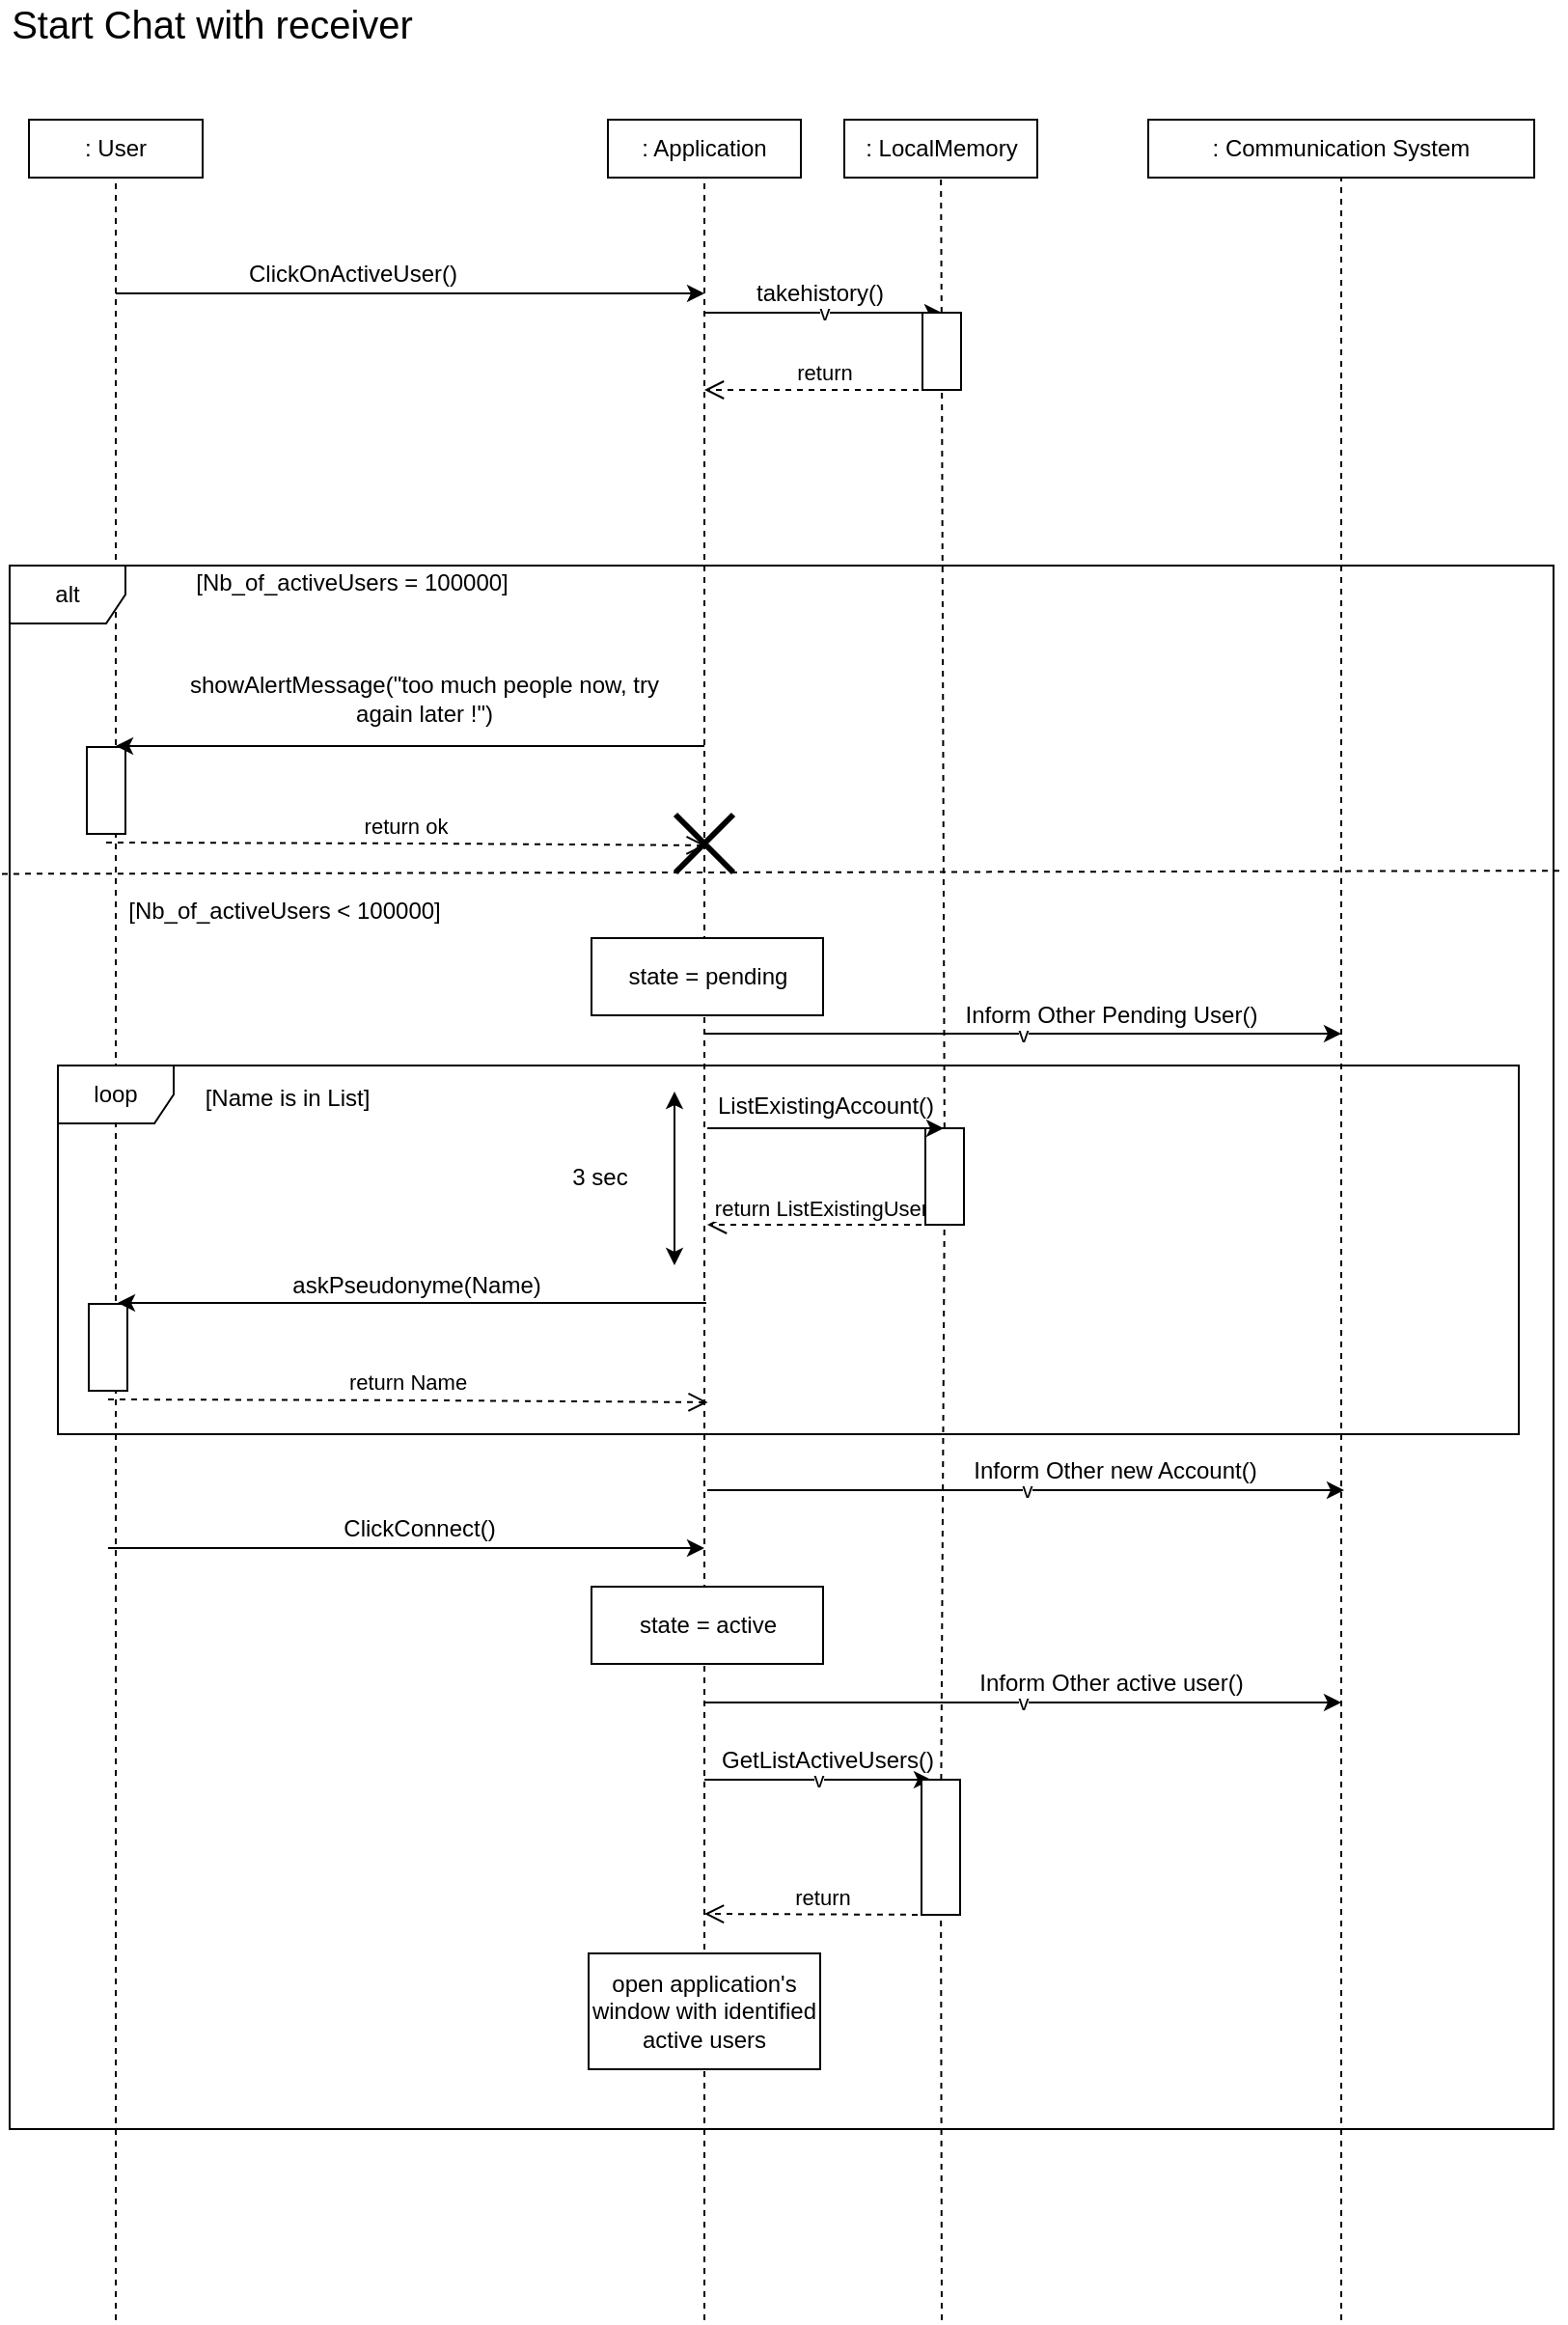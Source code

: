 <mxfile version="12.2.6" type="google" pages="1"><diagram id="W_sETaOuLjHu1WYLoqj9" name="Page-1"><mxGraphModel dx="1408" dy="1946" grid="1" gridSize="10" guides="1" tooltips="1" connect="1" arrows="1" fold="1" page="1" pageScale="1" pageWidth="827" pageHeight="1169" math="0" shadow="0"><root><mxCell id="0"/><mxCell id="1" parent="0"/><mxCell id="F9Oksu9P15Fu_tHDH1eX-1" value="" style="endArrow=none;dashed=1;html=1;" edge="1" parent="1" target="F9Oksu9P15Fu_tHDH1eX-4"><mxGeometry width="50" height="50" relative="1" as="geometry"><mxPoint x="700" y="150" as="sourcePoint"/><mxPoint x="700" y="30" as="targetPoint"/></mxGeometry></mxCell><mxCell id="F9Oksu9P15Fu_tHDH1eX-2" value="" style="endArrow=none;dashed=1;html=1;" edge="1" parent="1" target="F9Oksu9P15Fu_tHDH1eX-3"><mxGeometry width="50" height="50" relative="1" as="geometry"><mxPoint x="65" y="1150" as="sourcePoint"/><mxPoint x="60" y="20" as="targetPoint"/></mxGeometry></mxCell><mxCell id="F9Oksu9P15Fu_tHDH1eX-3" value=": User" style="rounded=0;whiteSpace=wrap;html=1;" vertex="1" parent="1"><mxGeometry x="20" y="10" width="90" height="30" as="geometry"/></mxCell><mxCell id="F9Oksu9P15Fu_tHDH1eX-4" value=": Communication System" style="rounded=0;whiteSpace=wrap;html=1;" vertex="1" parent="1"><mxGeometry x="600" y="10" width="200" height="30" as="geometry"/></mxCell><mxCell id="F9Oksu9P15Fu_tHDH1eX-5" value="" style="endArrow=none;dashed=1;html=1;" edge="1" parent="1" target="F9Oksu9P15Fu_tHDH1eX-6"><mxGeometry width="50" height="50" relative="1" as="geometry"><mxPoint x="370" y="1150" as="sourcePoint"/><mxPoint x="370" y="30" as="targetPoint"/></mxGeometry></mxCell><mxCell id="F9Oksu9P15Fu_tHDH1eX-6" value=": Application" style="rounded=0;whiteSpace=wrap;html=1;" vertex="1" parent="1"><mxGeometry x="320" y="10" width="100" height="30" as="geometry"/></mxCell><mxCell id="F9Oksu9P15Fu_tHDH1eX-7" value="" style="endArrow=classic;html=1;" edge="1" parent="1"><mxGeometry width="50" height="50" relative="1" as="geometry"><mxPoint x="65" y="100" as="sourcePoint"/><mxPoint x="370" y="100" as="targetPoint"/></mxGeometry></mxCell><mxCell id="F9Oksu9P15Fu_tHDH1eX-8" value="ClickOnActiveUser()" style="text;html=1;strokeColor=none;fillColor=none;align=center;verticalAlign=middle;whiteSpace=wrap;rounded=0;" vertex="1" parent="1"><mxGeometry x="167.5" y="80" width="40" height="20" as="geometry"/></mxCell><mxCell id="F9Oksu9P15Fu_tHDH1eX-9" value="Start Chat with receiver" style="text;html=1;strokeColor=none;fillColor=none;align=center;verticalAlign=middle;whiteSpace=wrap;rounded=0;fontSize=20;" vertex="1" parent="1"><mxGeometry x="10" y="-50" width="210" height="20" as="geometry"/></mxCell><mxCell id="F9Oksu9P15Fu_tHDH1eX-13" value="alt" style="shape=umlFrame;whiteSpace=wrap;html=1;" vertex="1" parent="1"><mxGeometry x="10" y="241" width="800" height="810" as="geometry"/></mxCell><mxCell id="F9Oksu9P15Fu_tHDH1eX-14" value="[Nb_of_activeUsers = 100000]" style="text;html=1;strokeColor=none;fillColor=none;align=center;verticalAlign=middle;whiteSpace=wrap;rounded=0;" vertex="1" parent="1"><mxGeometry x="95" y="240" width="185" height="20" as="geometry"/></mxCell><mxCell id="F9Oksu9P15Fu_tHDH1eX-15" value="" style="endArrow=none;dashed=1;html=1;entryX=1.006;entryY=0.189;entryDx=0;entryDy=0;entryPerimeter=0;exitX=-0.005;exitY=0.191;exitDx=0;exitDy=0;exitPerimeter=0;" edge="1" parent="1"><mxGeometry width="50" height="50" relative="1" as="geometry"><mxPoint x="6" y="400.71" as="sourcePoint"/><mxPoint x="814.8" y="399.09" as="targetPoint"/><Array as="points"/></mxGeometry></mxCell><mxCell id="F9Oksu9P15Fu_tHDH1eX-16" value="[Nb_of_activeUsers &amp;lt; 100000]" style="text;html=1;strokeColor=none;fillColor=none;align=center;verticalAlign=middle;whiteSpace=wrap;rounded=0;" vertex="1" parent="1"><mxGeometry x="60" y="410" width="185" height="20" as="geometry"/></mxCell><mxCell id="F9Oksu9P15Fu_tHDH1eX-17" value="showAlertMessage(&quot;too much people now, try again later !&quot;)" style="text;html=1;strokeColor=none;fillColor=none;align=center;verticalAlign=middle;whiteSpace=wrap;rounded=0;" vertex="1" parent="1"><mxGeometry x="90" y="290" width="270" height="40" as="geometry"/></mxCell><mxCell id="F9Oksu9P15Fu_tHDH1eX-18" value="" style="shape=umlDestroy;whiteSpace=wrap;html=1;strokeWidth=3;" vertex="1" parent="1"><mxGeometry x="355" y="370" width="30" height="30" as="geometry"/></mxCell><mxCell id="F9Oksu9P15Fu_tHDH1eX-19" value="" style="rounded=0;whiteSpace=wrap;html=1;" vertex="1" parent="1"><mxGeometry x="50" y="335" width="20" height="45" as="geometry"/></mxCell><mxCell id="F9Oksu9P15Fu_tHDH1eX-20" value="" style="endArrow=classic;html=1;" edge="1" parent="1"><mxGeometry width="50" height="50" relative="1" as="geometry"><mxPoint x="370" y="334.5" as="sourcePoint"/><mxPoint x="65" y="334.5" as="targetPoint"/></mxGeometry></mxCell><mxCell id="F9Oksu9P15Fu_tHDH1eX-21" value="return ok" style="html=1;verticalAlign=bottom;endArrow=open;dashed=1;endSize=8;exitX=0.5;exitY=1;exitDx=0;exitDy=0;entryX=0.527;entryY=0.533;entryDx=0;entryDy=0;entryPerimeter=0;" edge="1" parent="1" target="F9Oksu9P15Fu_tHDH1eX-18"><mxGeometry relative="1" as="geometry"><mxPoint x="60" y="384.5" as="sourcePoint"/><mxPoint x="360" y="385" as="targetPoint"/><Array as="points"><mxPoint x="230" y="385"/></Array></mxGeometry></mxCell><mxCell id="F9Oksu9P15Fu_tHDH1eX-22" value="" style="endArrow=none;dashed=1;html=1;" edge="1" parent="1" source="F9Oksu9P15Fu_tHDH1eX-59" target="F9Oksu9P15Fu_tHDH1eX-23"><mxGeometry width="50" height="50" relative="1" as="geometry"><mxPoint x="492.5" y="1080" as="sourcePoint"/><mxPoint x="492.5" y="30" as="targetPoint"/></mxGeometry></mxCell><mxCell id="F9Oksu9P15Fu_tHDH1eX-23" value=": LocalMemory" style="rounded=0;whiteSpace=wrap;html=1;" vertex="1" parent="1"><mxGeometry x="442.5" y="10" width="100" height="30" as="geometry"/></mxCell><mxCell id="F9Oksu9P15Fu_tHDH1eX-24" value="askPseudonyme(Name)" style="text;html=1;strokeColor=none;fillColor=none;align=center;verticalAlign=middle;whiteSpace=wrap;rounded=0;" vertex="1" parent="1"><mxGeometry x="146" y="603.5" width="150" height="20" as="geometry"/></mxCell><mxCell id="F9Oksu9P15Fu_tHDH1eX-25" value="" style="rounded=0;whiteSpace=wrap;html=1;" vertex="1" parent="1"><mxGeometry x="51" y="623.5" width="20" height="45" as="geometry"/></mxCell><mxCell id="F9Oksu9P15Fu_tHDH1eX-26" value="" style="endArrow=classic;html=1;" edge="1" parent="1"><mxGeometry width="50" height="50" relative="1" as="geometry"><mxPoint x="371" y="623" as="sourcePoint"/><mxPoint x="66" y="623" as="targetPoint"/></mxGeometry></mxCell><mxCell id="F9Oksu9P15Fu_tHDH1eX-27" value="return Name" style="html=1;verticalAlign=bottom;endArrow=open;dashed=1;endSize=8;exitX=0.5;exitY=1;exitDx=0;exitDy=0;entryX=0.527;entryY=0.533;entryDx=0;entryDy=0;entryPerimeter=0;" edge="1" parent="1"><mxGeometry relative="1" as="geometry"><mxPoint x="61" y="673" as="sourcePoint"/><mxPoint x="371.81" y="674.49" as="targetPoint"/><Array as="points"><mxPoint x="231" y="673.5"/></Array></mxGeometry></mxCell><mxCell id="F9Oksu9P15Fu_tHDH1eX-28" value="ListExistingAccount()" style="text;html=1;strokeColor=none;fillColor=none;align=center;verticalAlign=middle;whiteSpace=wrap;rounded=0;" vertex="1" parent="1"><mxGeometry x="388" y="508.5" width="90" height="24" as="geometry"/></mxCell><mxCell id="F9Oksu9P15Fu_tHDH1eX-29" value="return ListExistingUsers" style="html=1;verticalAlign=bottom;endArrow=open;dashed=1;endSize=8;exitX=0.5;exitY=1;exitDx=0;exitDy=0;" edge="1" parent="1" source="F9Oksu9P15Fu_tHDH1eX-30"><mxGeometry relative="1" as="geometry"><mxPoint x="238" y="602" as="sourcePoint"/><mxPoint x="371.5" y="582.5" as="targetPoint"/><Array as="points"/></mxGeometry></mxCell><mxCell id="F9Oksu9P15Fu_tHDH1eX-30" value="" style="rounded=0;whiteSpace=wrap;html=1;" vertex="1" parent="1"><mxGeometry x="484.5" y="532.5" width="20" height="50" as="geometry"/></mxCell><mxCell id="F9Oksu9P15Fu_tHDH1eX-31" value="" style="endArrow=none;dashed=1;html=1;" edge="1" parent="1" source="F9Oksu9P15Fu_tHDH1eX-50" target="F9Oksu9P15Fu_tHDH1eX-30"><mxGeometry width="50" height="50" relative="1" as="geometry"><mxPoint x="493" y="1150" as="sourcePoint"/><mxPoint x="492.5" y="40" as="targetPoint"/></mxGeometry></mxCell><mxCell id="F9Oksu9P15Fu_tHDH1eX-32" value="" style="endArrow=classic;html=1;" edge="1" parent="1"><mxGeometry width="50" height="50" relative="1" as="geometry"><mxPoint x="371.5" y="532.5" as="sourcePoint"/><mxPoint x="494" y="532.5" as="targetPoint"/></mxGeometry></mxCell><mxCell id="F9Oksu9P15Fu_tHDH1eX-33" value="loop" style="shape=umlFrame;whiteSpace=wrap;html=1;" vertex="1" parent="1"><mxGeometry x="35" y="500" width="757" height="191" as="geometry"/></mxCell><mxCell id="F9Oksu9P15Fu_tHDH1eX-34" value="[Name is in List]" style="text;html=1;strokeColor=none;fillColor=none;align=center;verticalAlign=middle;whiteSpace=wrap;rounded=0;" vertex="1" parent="1"><mxGeometry x="99.5" y="507" width="108" height="20" as="geometry"/></mxCell><mxCell id="F9Oksu9P15Fu_tHDH1eX-35" value="state = pending" style="rounded=0;whiteSpace=wrap;html=1;" vertex="1" parent="1"><mxGeometry x="311.5" y="434" width="120" height="40" as="geometry"/></mxCell><mxCell id="F9Oksu9P15Fu_tHDH1eX-36" value="state = active" style="rounded=0;whiteSpace=wrap;html=1;" vertex="1" parent="1"><mxGeometry x="311.5" y="770" width="120" height="40" as="geometry"/></mxCell><mxCell id="F9Oksu9P15Fu_tHDH1eX-37" value="v" style="endArrow=classic;html=1;" edge="1" parent="1"><mxGeometry width="50" height="50" relative="1" as="geometry"><mxPoint x="371.5" y="720" as="sourcePoint"/><mxPoint x="701.5" y="720" as="targetPoint"/><Array as="points"/></mxGeometry></mxCell><mxCell id="F9Oksu9P15Fu_tHDH1eX-38" value="Inform Other new Account()" style="text;html=1;strokeColor=none;fillColor=none;align=center;verticalAlign=middle;whiteSpace=wrap;rounded=0;" vertex="1" parent="1"><mxGeometry x="477.5" y="700" width="210" height="20" as="geometry"/></mxCell><mxCell id="F9Oksu9P15Fu_tHDH1eX-39" value="" style="endArrow=classic;html=1;" edge="1" parent="1"><mxGeometry width="50" height="50" relative="1" as="geometry"><mxPoint x="61" y="750" as="sourcePoint"/><mxPoint x="370" y="750" as="targetPoint"/></mxGeometry></mxCell><mxCell id="F9Oksu9P15Fu_tHDH1eX-40" value="ClickConnect()" style="text;html=1;strokeColor=none;fillColor=none;align=center;verticalAlign=middle;whiteSpace=wrap;rounded=0;" vertex="1" parent="1"><mxGeometry x="164" y="730" width="117" height="20" as="geometry"/></mxCell><mxCell id="F9Oksu9P15Fu_tHDH1eX-41" value="v" style="endArrow=classic;html=1;" edge="1" parent="1"><mxGeometry width="50" height="50" relative="1" as="geometry"><mxPoint x="370" y="830" as="sourcePoint"/><mxPoint x="700" y="830" as="targetPoint"/><Array as="points"/></mxGeometry></mxCell><mxCell id="F9Oksu9P15Fu_tHDH1eX-42" value="Inform Other active user()" style="text;html=1;strokeColor=none;fillColor=none;align=center;verticalAlign=middle;whiteSpace=wrap;rounded=0;" vertex="1" parent="1"><mxGeometry x="476" y="810" width="210" height="20" as="geometry"/></mxCell><mxCell id="F9Oksu9P15Fu_tHDH1eX-43" value="GetListActiveUsers()" style="text;html=1;strokeColor=none;fillColor=none;align=center;verticalAlign=middle;whiteSpace=wrap;rounded=0;" vertex="1" parent="1"><mxGeometry x="367" y="850" width="134" height="20" as="geometry"/></mxCell><mxCell id="F9Oksu9P15Fu_tHDH1eX-44" value="return" style="html=1;verticalAlign=bottom;endArrow=open;dashed=1;endSize=8;exitX=0.5;exitY=1;exitDx=0;exitDy=0;" edge="1" parent="1" source="F9Oksu9P15Fu_tHDH1eX-50"><mxGeometry relative="1" as="geometry"><mxPoint x="450" y="939.5" as="sourcePoint"/><mxPoint x="370" y="939.5" as="targetPoint"/><Array as="points"/></mxGeometry></mxCell><mxCell id="F9Oksu9P15Fu_tHDH1eX-45" value="v" style="endArrow=classic;html=1;entryX=0.25;entryY=0;entryDx=0;entryDy=0;" edge="1" parent="1" target="F9Oksu9P15Fu_tHDH1eX-50"><mxGeometry width="50" height="50" relative="1" as="geometry"><mxPoint x="370" y="870" as="sourcePoint"/><mxPoint x="700" y="870" as="targetPoint"/><Array as="points"/></mxGeometry></mxCell><mxCell id="F9Oksu9P15Fu_tHDH1eX-46" value="open application's window with identified active users" style="rounded=0;whiteSpace=wrap;html=1;" vertex="1" parent="1"><mxGeometry x="310" y="960" width="120" height="60" as="geometry"/></mxCell><mxCell id="F9Oksu9P15Fu_tHDH1eX-48" value="v" style="endArrow=classic;html=1;" edge="1" parent="1"><mxGeometry width="50" height="50" relative="1" as="geometry"><mxPoint x="370" y="483.5" as="sourcePoint"/><mxPoint x="700" y="483.5" as="targetPoint"/><Array as="points"/></mxGeometry></mxCell><mxCell id="F9Oksu9P15Fu_tHDH1eX-49" value="Inform Other Pending User()" style="text;html=1;strokeColor=none;fillColor=none;align=center;verticalAlign=middle;whiteSpace=wrap;rounded=0;" vertex="1" parent="1"><mxGeometry x="476" y="463.5" width="210" height="20" as="geometry"/></mxCell><mxCell id="F9Oksu9P15Fu_tHDH1eX-50" value="" style="rounded=0;whiteSpace=wrap;html=1;" vertex="1" parent="1"><mxGeometry x="482.5" y="870" width="20" height="70" as="geometry"/></mxCell><mxCell id="F9Oksu9P15Fu_tHDH1eX-51" value="" style="endArrow=none;dashed=1;html=1;" edge="1" parent="1" target="F9Oksu9P15Fu_tHDH1eX-50"><mxGeometry width="50" height="50" relative="1" as="geometry"><mxPoint x="493" y="1150" as="sourcePoint"/><mxPoint x="493" y="556.5" as="targetPoint"/></mxGeometry></mxCell><mxCell id="F9Oksu9P15Fu_tHDH1eX-52" value="" style="endArrow=classic;startArrow=classic;html=1;" edge="1" parent="1"><mxGeometry width="50" height="50" relative="1" as="geometry"><mxPoint x="354.5" y="603.5" as="sourcePoint"/><mxPoint x="354.5" y="513.5" as="targetPoint"/></mxGeometry></mxCell><mxCell id="F9Oksu9P15Fu_tHDH1eX-53" value="&lt;div&gt;3 sec&lt;/div&gt;" style="text;html=1;strokeColor=none;fillColor=none;align=center;verticalAlign=middle;whiteSpace=wrap;rounded=0;" vertex="1" parent="1"><mxGeometry x="296" y="547.5" width="40" height="20" as="geometry"/></mxCell><mxCell id="F9Oksu9P15Fu_tHDH1eX-54" value="v" style="endArrow=classic;html=1;entryX=0.5;entryY=0;entryDx=0;entryDy=0;" edge="1" parent="1" target="F9Oksu9P15Fu_tHDH1eX-59"><mxGeometry width="50" height="50" relative="1" as="geometry"><mxPoint x="370" y="110" as="sourcePoint"/><mxPoint x="700" y="110" as="targetPoint"/><Array as="points"/></mxGeometry></mxCell><mxCell id="F9Oksu9P15Fu_tHDH1eX-55" value="takehistory()" style="text;html=1;strokeColor=none;fillColor=none;align=center;verticalAlign=middle;whiteSpace=wrap;rounded=0;" vertex="1" parent="1"><mxGeometry x="375" y="90" width="110" height="20" as="geometry"/></mxCell><mxCell id="F9Oksu9P15Fu_tHDH1eX-56" value="return" style="html=1;verticalAlign=bottom;endArrow=open;dashed=1;endSize=8;exitX=0.5;exitY=1;exitDx=0;exitDy=0;" edge="1" parent="1" source="F9Oksu9P15Fu_tHDH1eX-59"><mxGeometry relative="1" as="geometry"><mxPoint x="700" y="150" as="sourcePoint"/><mxPoint x="370" y="150" as="targetPoint"/><Array as="points"/></mxGeometry></mxCell><mxCell id="F9Oksu9P15Fu_tHDH1eX-58" value="" style="endArrow=none;dashed=1;html=1;" edge="1" parent="1"><mxGeometry width="50" height="50" relative="1" as="geometry"><mxPoint x="700" y="1150" as="sourcePoint"/><mxPoint x="700" y="150" as="targetPoint"/></mxGeometry></mxCell><mxCell id="F9Oksu9P15Fu_tHDH1eX-59" value="" style="rounded=0;whiteSpace=wrap;html=1;" vertex="1" parent="1"><mxGeometry x="483" y="110" width="20" height="40" as="geometry"/></mxCell><mxCell id="F9Oksu9P15Fu_tHDH1eX-60" value="" style="endArrow=none;dashed=1;html=1;" edge="1" parent="1" source="F9Oksu9P15Fu_tHDH1eX-30" target="F9Oksu9P15Fu_tHDH1eX-59"><mxGeometry width="50" height="50" relative="1" as="geometry"><mxPoint x="494.406" y="532.5" as="sourcePoint"/><mxPoint x="492.556" y="40" as="targetPoint"/></mxGeometry></mxCell></root></mxGraphModel></diagram></mxfile>